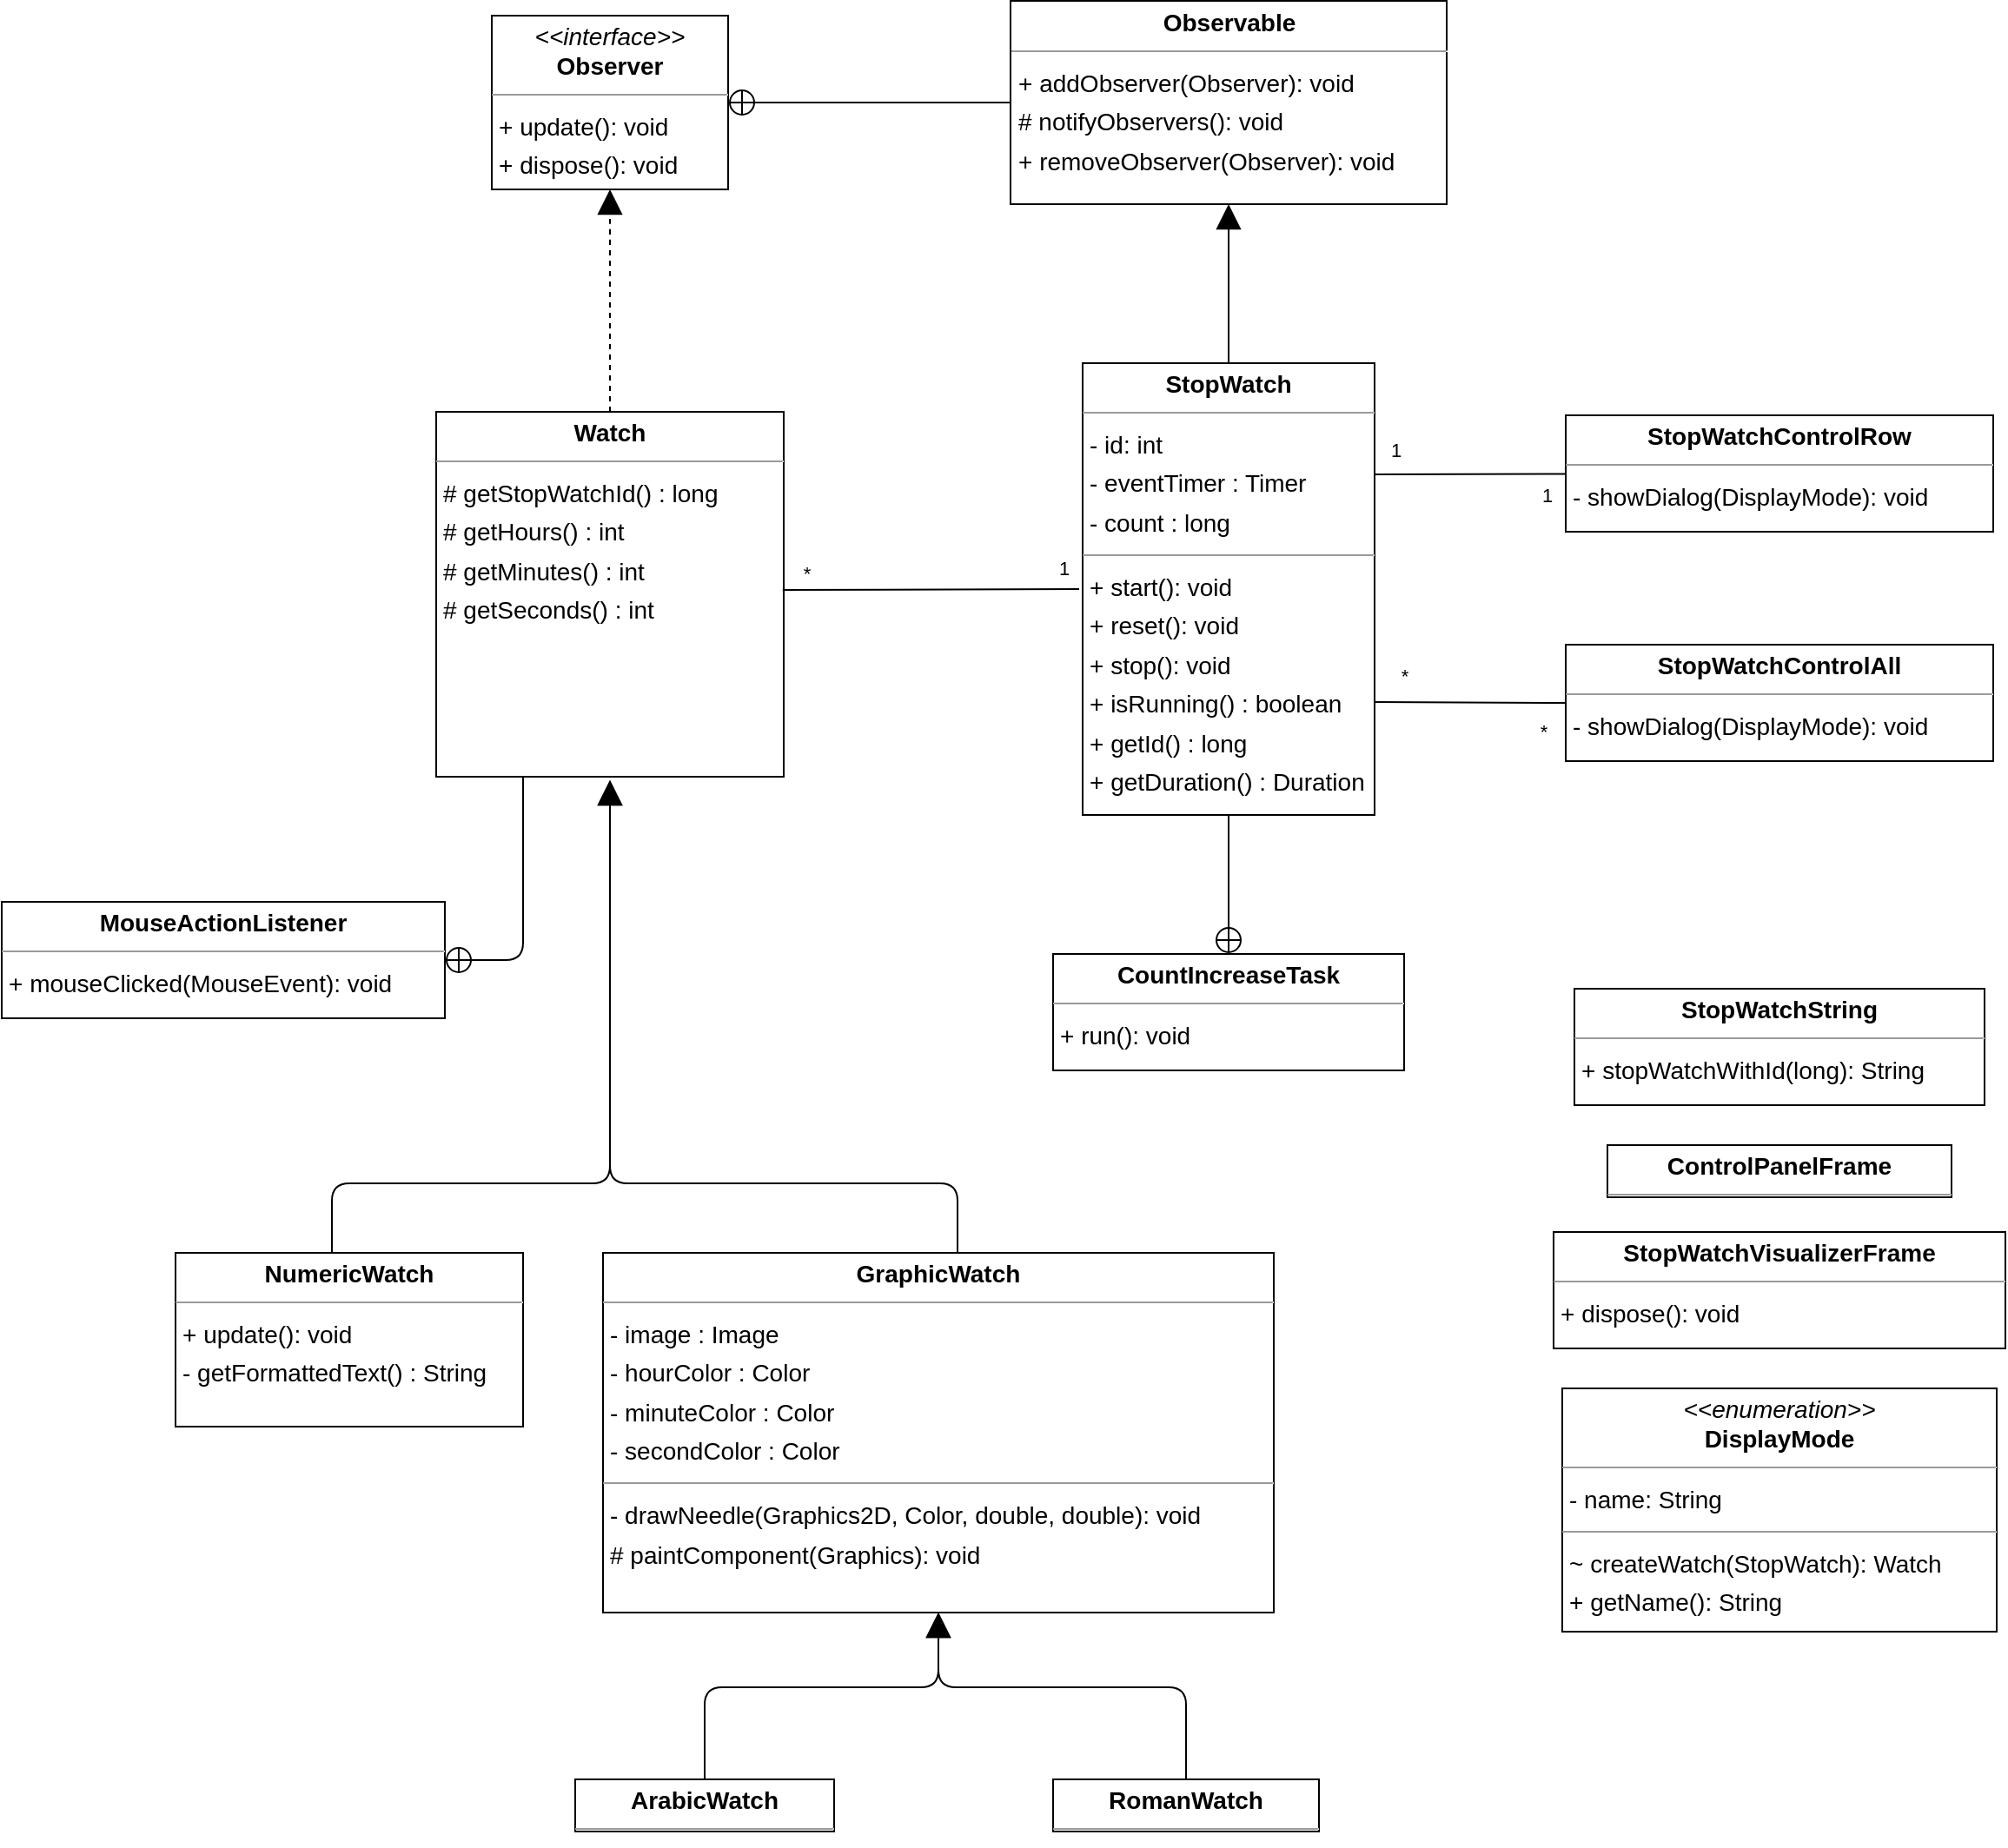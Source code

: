 <mxfile version="20.5.3" type="embed"><diagram id="qT5OGec3QdOGnVZmYam1" name="Page-1"><mxGraphModel dx="1989" dy="897" grid="1" gridSize="10" guides="1" tooltips="1" connect="1" arrows="1" fold="1" page="0" pageScale="1" pageWidth="850" pageHeight="1100" background="none" math="0" shadow="0"><root><mxCell id="0"/><mxCell id="1" parent="0"/><mxCell id="node5" value="&lt;p style=&quot;margin:0px;margin-top:4px;text-align:center;&quot;&gt;&lt;b&gt;ArabicWatch&lt;/b&gt;&lt;/p&gt;&lt;hr size=&quot;1&quot;/&gt;" style="verticalAlign=top;align=left;overflow=fill;fontSize=14;fontFamily=Helvetica;html=1;rounded=0;shadow=0;comic=0;labelBackgroundColor=none;strokeWidth=1;" parent="1" vertex="1"><mxGeometry x="-140" y="1225" width="149" height="30" as="geometry"/></mxCell><mxCell id="node10" value="&lt;p style=&quot;margin:0px;margin-top:4px;text-align:center;&quot;&gt;&lt;b&gt;ControlPanelFrame&lt;/b&gt;&lt;/p&gt;&lt;hr size=&quot;1&quot;/&gt;" style="verticalAlign=top;align=left;overflow=fill;fontSize=14;fontFamily=Helvetica;html=1;rounded=0;shadow=0;comic=0;labelBackgroundColor=none;strokeWidth=1;" parent="1" vertex="1"><mxGeometry x="454" y="860" width="198" height="30" as="geometry"/></mxCell><mxCell id="node16" value="&lt;p style=&quot;margin:0px;margin-top:4px;text-align:center;&quot;&gt;&lt;b&gt;CountIncreaseTask&lt;/b&gt;&lt;/p&gt;&lt;hr size=&quot;1&quot;/&gt;&lt;p style=&quot;margin:0 0 0 4px;line-height:1.6;&quot;&gt;+ run(): void&lt;/p&gt;" style="verticalAlign=top;align=left;overflow=fill;fontSize=14;fontFamily=Helvetica;html=1;rounded=0;shadow=0;comic=0;labelBackgroundColor=none;strokeWidth=1;" parent="1" vertex="1"><mxGeometry x="135" y="750" width="202" height="67" as="geometry"/></mxCell><mxCell id="node4" value="&lt;p style=&quot;margin:0px;margin-top:4px;text-align:center;&quot;&gt;&lt;i&gt;&amp;lt;&amp;lt;enumeration&amp;gt;&amp;gt;&lt;/i&gt;&lt;br&gt;&lt;b&gt;DisplayMode&lt;/b&gt;&lt;/p&gt;&lt;hr size=&quot;1&quot;&gt;&lt;p style=&quot;margin:0 0 0 4px;line-height:1.6;&quot;&gt;- name: String&lt;/p&gt;&lt;hr size=&quot;1&quot;&gt;&lt;p style=&quot;margin:0 0 0 4px;line-height:1.6;&quot;&gt;~ createWatch(StopWatch): Watch&lt;br&gt;&lt;/p&gt;&lt;p style=&quot;margin:0 0 0 4px;line-height:1.6;&quot;&gt;+ getName(): String&lt;/p&gt;" style="verticalAlign=top;align=left;overflow=fill;fontSize=14;fontFamily=Helvetica;html=1;rounded=0;shadow=0;comic=0;labelBackgroundColor=none;strokeWidth=1;" parent="1" vertex="1"><mxGeometry x="428" y="1000" width="250" height="140" as="geometry"/></mxCell><mxCell id="node7" value="&lt;p style=&quot;margin:0px;margin-top:4px;text-align:center;&quot;&gt;&lt;b&gt;GraphicWatch&lt;/b&gt;&lt;/p&gt;&lt;hr size=&quot;1&quot;&gt;&lt;p style=&quot;margin:0 0 0 4px;line-height:1.6;&quot;&gt;- image : Image&lt;/p&gt;&lt;p style=&quot;margin:0 0 0 4px;line-height:1.6;&quot;&gt;- hourColor : Color&lt;/p&gt;&lt;p style=&quot;margin:0 0 0 4px;line-height:1.6;&quot;&gt;- minuteColor : Color&lt;/p&gt;&lt;p style=&quot;margin:0 0 0 4px;line-height:1.6;&quot;&gt;- secondColor : Color&lt;/p&gt;&lt;hr size=&quot;1&quot;&gt;&lt;p style=&quot;margin: 0px 0px 0px 4px; line-height: 1.6;&quot;&gt;- drawNeedle(Graphics2D, Color, double, double): void&lt;br&gt;# paintComponent(Graphics): void&lt;/p&gt;" style="verticalAlign=top;align=left;overflow=fill;fontSize=14;fontFamily=Helvetica;html=1;rounded=0;shadow=0;comic=0;labelBackgroundColor=none;strokeWidth=1;" parent="1" vertex="1"><mxGeometry x="-124" y="922" width="386" height="207" as="geometry"/></mxCell><mxCell id="node15" value="&lt;p style=&quot;margin:0px;margin-top:4px;text-align:center;&quot;&gt;&lt;b&gt;MouseActionListener&lt;/b&gt;&lt;/p&gt;&lt;hr size=&quot;1&quot;/&gt;&lt;p style=&quot;margin:0 0 0 4px;line-height:1.6;&quot;&gt;+ mouseClicked(MouseEvent): void&lt;/p&gt;" style="verticalAlign=top;align=left;overflow=fill;fontSize=14;fontFamily=Helvetica;html=1;rounded=0;shadow=0;comic=0;labelBackgroundColor=none;strokeWidth=1;" parent="1" vertex="1"><mxGeometry x="-470" y="720" width="255" height="67" as="geometry"/></mxCell><mxCell id="node2" value="&lt;p style=&quot;margin:0px;margin-top:4px;text-align:center;&quot;&gt;&lt;b&gt;NumericWatch&lt;/b&gt;&lt;/p&gt;&lt;hr size=&quot;1&quot;&gt;&lt;p style=&quot;margin:0 0 0 4px;line-height:1.6;&quot;&gt;+ update(): void&lt;/p&gt;&lt;p style=&quot;margin:0 0 0 4px;line-height:1.6;&quot;&gt;- getFormattedText() : String&lt;/p&gt;" style="verticalAlign=top;align=left;overflow=fill;fontSize=14;fontFamily=Helvetica;html=1;rounded=0;shadow=0;comic=0;labelBackgroundColor=none;strokeWidth=1;" parent="1" vertex="1"><mxGeometry x="-370" y="922" width="200" height="100" as="geometry"/></mxCell><mxCell id="node0" value="&lt;p style=&quot;margin:0px;margin-top:4px;text-align:center;&quot;&gt;&lt;b&gt;Observable&lt;/b&gt;&lt;/p&gt;&lt;hr size=&quot;1&quot;/&gt;&lt;p style=&quot;margin:0 0 0 4px;line-height:1.6;&quot;&gt;+ addObserver(Observer): void&lt;br/&gt;# notifyObservers(): void&lt;br/&gt;+ removeObserver(Observer): void&lt;/p&gt;" style="verticalAlign=top;align=left;overflow=fill;fontSize=14;fontFamily=Helvetica;html=1;rounded=0;shadow=0;comic=0;labelBackgroundColor=none;strokeWidth=1;" parent="1" vertex="1"><mxGeometry x="110.5" y="201.5" width="251" height="117" as="geometry"/></mxCell><mxCell id="node14" value="&lt;p style=&quot;margin:0px;margin-top:4px;text-align:center;&quot;&gt;&lt;i&gt;&amp;lt;&amp;lt;interface&amp;gt;&amp;gt;&lt;/i&gt;&lt;br&gt;&lt;b&gt;Observer&lt;/b&gt;&lt;/p&gt;&lt;hr size=&quot;1&quot;&gt;&lt;p style=&quot;margin:0 0 0 4px;line-height:1.6;&quot;&gt;+ update(): void&lt;/p&gt;&lt;p style=&quot;margin:0 0 0 4px;line-height:1.6;&quot;&gt;+ dispose(): void&lt;br&gt;&lt;/p&gt;" style="verticalAlign=top;align=left;overflow=fill;fontSize=14;fontFamily=Helvetica;html=1;rounded=0;shadow=0;comic=0;labelBackgroundColor=none;strokeWidth=1;" parent="1" vertex="1"><mxGeometry x="-188" y="210" width="136" height="100" as="geometry"/></mxCell><mxCell id="node12" value="&lt;p style=&quot;margin:0px;margin-top:4px;text-align:center;&quot;&gt;&lt;b&gt;RomanWatch&lt;/b&gt;&lt;/p&gt;&lt;hr size=&quot;1&quot;/&gt;" style="verticalAlign=top;align=left;overflow=fill;fontSize=14;fontFamily=Helvetica;html=1;rounded=0;shadow=0;comic=0;labelBackgroundColor=none;strokeWidth=1;" parent="1" vertex="1"><mxGeometry x="135" y="1225" width="153" height="30" as="geometry"/></mxCell><mxCell id="node6" value="&lt;p style=&quot;margin:0px;margin-top:4px;text-align:center;&quot;&gt;&lt;b&gt;StopWatch&lt;/b&gt;&lt;/p&gt;&lt;hr size=&quot;1&quot;&gt;&lt;p style=&quot;margin:0 0 0 4px;line-height:1.6;&quot;&gt;- id: int&lt;/p&gt;&lt;p style=&quot;margin:0 0 0 4px;line-height:1.6;&quot;&gt;- eventTimer : Timer&lt;/p&gt;&lt;p style=&quot;margin:0 0 0 4px;line-height:1.6;&quot;&gt;- count : long&lt;/p&gt;&lt;hr size=&quot;1&quot;&gt;&lt;p style=&quot;margin:0 0 0 4px;line-height:1.6;&quot;&gt;+ start(): void&lt;br&gt;+ reset(): void&lt;br&gt;+ stop(): void&lt;/p&gt;&lt;p style=&quot;margin:0 0 0 4px;line-height:1.6;&quot;&gt;+ isRunning() : boolean&lt;/p&gt;&lt;p style=&quot;margin:0 0 0 4px;line-height:1.6;&quot;&gt;+ getId() : long&lt;/p&gt;&lt;p style=&quot;margin:0 0 0 4px;line-height:1.6;&quot;&gt;+ getDuration() : Duration&lt;/p&gt;" style="verticalAlign=top;align=left;overflow=fill;fontSize=14;fontFamily=Helvetica;html=1;rounded=0;shadow=0;comic=0;labelBackgroundColor=none;strokeWidth=1;" parent="1" vertex="1"><mxGeometry x="152" y="410" width="168" height="260" as="geometry"/></mxCell><mxCell id="node9" value="&lt;p style=&quot;margin:0px;margin-top:4px;text-align:center;&quot;&gt;&lt;b&gt;StopWatchControlAll&lt;/b&gt;&lt;/p&gt;&lt;hr size=&quot;1&quot;/&gt;&lt;p style=&quot;margin:0 0 0 4px;line-height:1.6;&quot;&gt;- showDialog(DisplayMode): void&lt;/p&gt;" style="verticalAlign=top;align=left;overflow=fill;fontSize=14;fontFamily=Helvetica;html=1;rounded=0;shadow=0;comic=0;labelBackgroundColor=none;strokeWidth=1;" parent="1" vertex="1"><mxGeometry x="430" y="572" width="246" height="67" as="geometry"/></mxCell><mxCell id="node8" value="&lt;p style=&quot;margin:0px;margin-top:4px;text-align:center;&quot;&gt;&lt;b&gt;StopWatchControlRow&lt;/b&gt;&lt;/p&gt;&lt;hr size=&quot;1&quot;/&gt;&lt;p style=&quot;margin:0 0 0 4px;line-height:1.6;&quot;&gt;- showDialog(DisplayMode): void&lt;/p&gt;" style="verticalAlign=top;align=left;overflow=fill;fontSize=14;fontFamily=Helvetica;html=1;rounded=0;shadow=0;comic=0;labelBackgroundColor=none;strokeWidth=1;" parent="1" vertex="1"><mxGeometry x="430" y="440" width="246" height="67" as="geometry"/></mxCell><mxCell id="node3" value="&lt;p style=&quot;margin:0px;margin-top:4px;text-align:center;&quot;&gt;&lt;b&gt;StopWatchString&lt;/b&gt;&lt;/p&gt;&lt;hr size=&quot;1&quot;/&gt;&lt;p style=&quot;margin:0 0 0 4px;line-height:1.6;&quot;&gt;+ stopWatchWithId(long): String&lt;/p&gt;" style="verticalAlign=top;align=left;overflow=fill;fontSize=14;fontFamily=Helvetica;html=1;rounded=0;shadow=0;comic=0;labelBackgroundColor=none;strokeWidth=1;" parent="1" vertex="1"><mxGeometry x="435" y="770" width="236" height="67" as="geometry"/></mxCell><mxCell id="node1" value="&lt;p style=&quot;margin:0px;margin-top:4px;text-align:center;&quot;&gt;&lt;b&gt;StopWatchVisualizerFrame&lt;/b&gt;&lt;/p&gt;&lt;hr size=&quot;1&quot;/&gt;&lt;p style=&quot;margin:0 0 0 4px;line-height:1.6;&quot;&gt;+ dispose(): void&lt;/p&gt;" style="verticalAlign=top;align=left;overflow=fill;fontSize=14;fontFamily=Helvetica;html=1;rounded=0;shadow=0;comic=0;labelBackgroundColor=none;strokeWidth=1;" parent="1" vertex="1"><mxGeometry x="423" y="910" width="260" height="67" as="geometry"/></mxCell><mxCell id="node13" value="&lt;p style=&quot;margin:0px;margin-top:4px;text-align:center;&quot;&gt;&lt;b&gt;Watch&lt;/b&gt;&lt;/p&gt;&lt;hr size=&quot;1&quot;&gt;&lt;p style=&quot;margin:0 0 0 4px;line-height:1.6;&quot;&gt;&lt;span style=&quot;background-color: initial;&quot;&gt;# getStopWatchId() : long&lt;/span&gt;&lt;/p&gt;&lt;p style=&quot;margin:0 0 0 4px;line-height:1.6;&quot;&gt;&lt;span style=&quot;background-color: initial;&quot;&gt;# getHours() : int&lt;/span&gt;&lt;br&gt;&lt;/p&gt;&lt;p style=&quot;margin:0 0 0 4px;line-height:1.6;&quot;&gt;# getMinutes() : int&lt;/p&gt;&lt;p style=&quot;margin:0 0 0 4px;line-height:1.6;&quot;&gt;# getSeconds() : int&lt;/p&gt;" style="verticalAlign=top;align=left;overflow=fill;fontSize=14;fontFamily=Helvetica;html=1;rounded=0;shadow=0;comic=0;labelBackgroundColor=none;strokeWidth=1;" parent="1" vertex="1"><mxGeometry x="-220" y="438" width="200" height="210" as="geometry"/></mxCell><mxCell id="edge3" value="" style="html=1;rounded=1;edgeStyle=orthogonalEdgeStyle;dashed=0;startArrow=none;endArrow=block;endSize=12;exitX=0.500;exitY=0.001;exitDx=0;exitDy=0;entryX=0.500;entryY=1.000;entryDx=0;entryDy=0;" parent="1" source="node5" target="node7" edge="1"><mxGeometry width="50" height="50" relative="1" as="geometry"><Array as="points"><mxPoint x="-66" y="1172"/><mxPoint x="69" y="1172"/></Array></mxGeometry></mxCell><mxCell id="edge9" value="" style="html=1;rounded=1;edgeStyle=orthogonalEdgeStyle;dashed=0;startArrow=circlePlus;startFill=0;endArrow=none;" parent="1" source="node16" target="node6" edge="1"><mxGeometry width="50" height="50" relative="1" as="geometry"><Array as="points"/></mxGeometry></mxCell><mxCell id="edge0" value="" style="html=1;rounded=1;edgeStyle=orthogonalEdgeStyle;dashed=0;startArrow=none;endArrow=block;endSize=12;" parent="1" source="node7" edge="1"><mxGeometry width="50" height="50" relative="1" as="geometry"><Array as="points"><mxPoint x="80" y="882"/><mxPoint x="-120" y="882"/></Array><mxPoint x="80" y="922" as="sourcePoint"/><mxPoint x="-120" y="650" as="targetPoint"/></mxGeometry></mxCell><mxCell id="edge7" value="" style="html=1;rounded=1;edgeStyle=orthogonalEdgeStyle;dashed=0;startArrow=circlePlus;startFill=0;endArrow=none;entryX=0.25;entryY=1;entryDx=0;entryDy=0;" parent="1" source="node15" target="node13" edge="1"><mxGeometry width="50" height="50" relative="1" as="geometry"><Array as="points"><mxPoint x="-170" y="754"/></Array></mxGeometry></mxCell><mxCell id="edge4" value="" style="html=1;rounded=1;edgeStyle=orthogonalEdgeStyle;dashed=0;startArrow=none;endArrow=block;endSize=12;" parent="1" source="node2" edge="1"><mxGeometry width="50" height="50" relative="1" as="geometry"><Array as="points"><mxPoint x="-280" y="882"/><mxPoint x="-120" y="882"/></Array><mxPoint x="-120" y="650" as="targetPoint"/></mxGeometry></mxCell><mxCell id="edge8" value="" style="html=1;rounded=1;edgeStyle=orthogonalEdgeStyle;dashed=0;startArrow=circlePlus;startFill=0;endArrow=none;entryX=0;entryY=0.5;entryDx=0;entryDy=0;" parent="1" source="node14" target="node0" edge="1"><mxGeometry width="50" height="50" relative="1" as="geometry"><Array as="points"/></mxGeometry></mxCell><mxCell id="edge5" value="" style="html=1;rounded=1;edgeStyle=orthogonalEdgeStyle;dashed=0;startArrow=none;endArrow=block;endSize=12;entryX=0.500;entryY=1.000;entryDx=0;entryDy=0;" parent="1" source="node12" target="node7" edge="1"><mxGeometry width="50" height="50" relative="1" as="geometry"><Array as="points"><mxPoint x="212" y="1172"/><mxPoint x="69" y="1172"/></Array><mxPoint x="166" y="1240" as="sourcePoint"/></mxGeometry></mxCell><mxCell id="edge2" value="" style="html=1;rounded=1;edgeStyle=orthogonalEdgeStyle;dashed=0;startArrow=none;endArrow=block;endSize=12;" parent="1" source="node6" target="node0" edge="1"><mxGeometry width="50" height="50" relative="1" as="geometry"><Array as="points"><mxPoint x="229" y="297"/><mxPoint x="225" y="297"/></Array></mxGeometry></mxCell><mxCell id="edge6" value="" style="html=1;rounded=1;edgeStyle=orthogonalEdgeStyle;dashed=1;startArrow=none;endArrow=block;endSize=12;exitX=0.5;exitY=0;exitDx=0;exitDy=0;entryX=0.5;entryY=1;entryDx=0;entryDy=0;" parent="1" source="node13" target="node14" edge="1"><mxGeometry width="50" height="50" relative="1" as="geometry"><Array as="points"><mxPoint x="-120" y="330"/><mxPoint x="-120" y="330"/></Array></mxGeometry></mxCell><mxCell id="6" style="edgeStyle=orthogonalEdgeStyle;rounded=0;orthogonalLoop=1;jettySize=auto;html=1;exitX=0.5;exitY=1;exitDx=0;exitDy=0;" parent="1" source="node12" target="node12" edge="1"><mxGeometry relative="1" as="geometry"/></mxCell><mxCell id="9" value="" style="endArrow=none;html=1;rounded=0;exitX=0.997;exitY=0.488;exitDx=0;exitDy=0;exitPerimeter=0;" parent="1" source="node13" edge="1"><mxGeometry width="50" height="50" relative="1" as="geometry"><mxPoint x="90" y="540" as="sourcePoint"/><mxPoint x="150" y="540" as="targetPoint"/><Array as="points"/></mxGeometry></mxCell><mxCell id="10" value="1" style="edgeLabel;html=1;align=center;verticalAlign=middle;resizable=0;points=[];" parent="9" vertex="1" connectable="0"><mxGeometry x="0.816" relative="1" as="geometry"><mxPoint x="6" y="-12" as="offset"/></mxGeometry></mxCell><mxCell id="15" value="*" style="edgeLabel;html=1;align=center;verticalAlign=middle;resizable=0;points=[];" parent="9" vertex="1" connectable="0"><mxGeometry x="-0.846" relative="1" as="geometry"><mxPoint y="-10" as="offset"/></mxGeometry></mxCell><mxCell id="16" value="" style="endArrow=none;html=1;rounded=0;" parent="1" target="node8" edge="1"><mxGeometry width="50" height="50" relative="1" as="geometry"><mxPoint x="320" y="474" as="sourcePoint"/><mxPoint x="420" y="670" as="targetPoint"/></mxGeometry></mxCell><mxCell id="20" value="1" style="edgeLabel;html=1;align=center;verticalAlign=middle;resizable=0;points=[];" parent="16" vertex="1" connectable="0"><mxGeometry x="-0.788" y="-1" relative="1" as="geometry"><mxPoint y="-15" as="offset"/></mxGeometry></mxCell><mxCell id="23" value="1" style="edgeLabel;html=1;align=center;verticalAlign=middle;resizable=0;points=[];" parent="16" vertex="1" connectable="0"><mxGeometry x="0.655" relative="1" as="geometry"><mxPoint x="8" y="12" as="offset"/></mxGeometry></mxCell><mxCell id="17" value="" style="endArrow=none;html=1;rounded=0;entryX=0;entryY=0.5;entryDx=0;entryDy=0;exitX=1;exitY=0.75;exitDx=0;exitDy=0;" parent="1" source="node6" target="node9" edge="1"><mxGeometry width="50" height="50" relative="1" as="geometry"><mxPoint x="350" y="615" as="sourcePoint"/><mxPoint x="430" y="610.004" as="targetPoint"/></mxGeometry></mxCell><mxCell id="21" value="*" style="edgeLabel;html=1;align=center;verticalAlign=middle;resizable=0;points=[];" parent="17" vertex="1" connectable="0"><mxGeometry x="-0.751" y="-3" relative="1" as="geometry"><mxPoint x="3" y="-18" as="offset"/></mxGeometry></mxCell><mxCell id="22" value="*" style="edgeLabel;html=1;align=center;verticalAlign=middle;resizable=0;points=[];" parent="17" vertex="1" connectable="0"><mxGeometry x="0.763" y="2" relative="1" as="geometry"><mxPoint y="18" as="offset"/></mxGeometry></mxCell></root></mxGraphModel></diagram></mxfile>